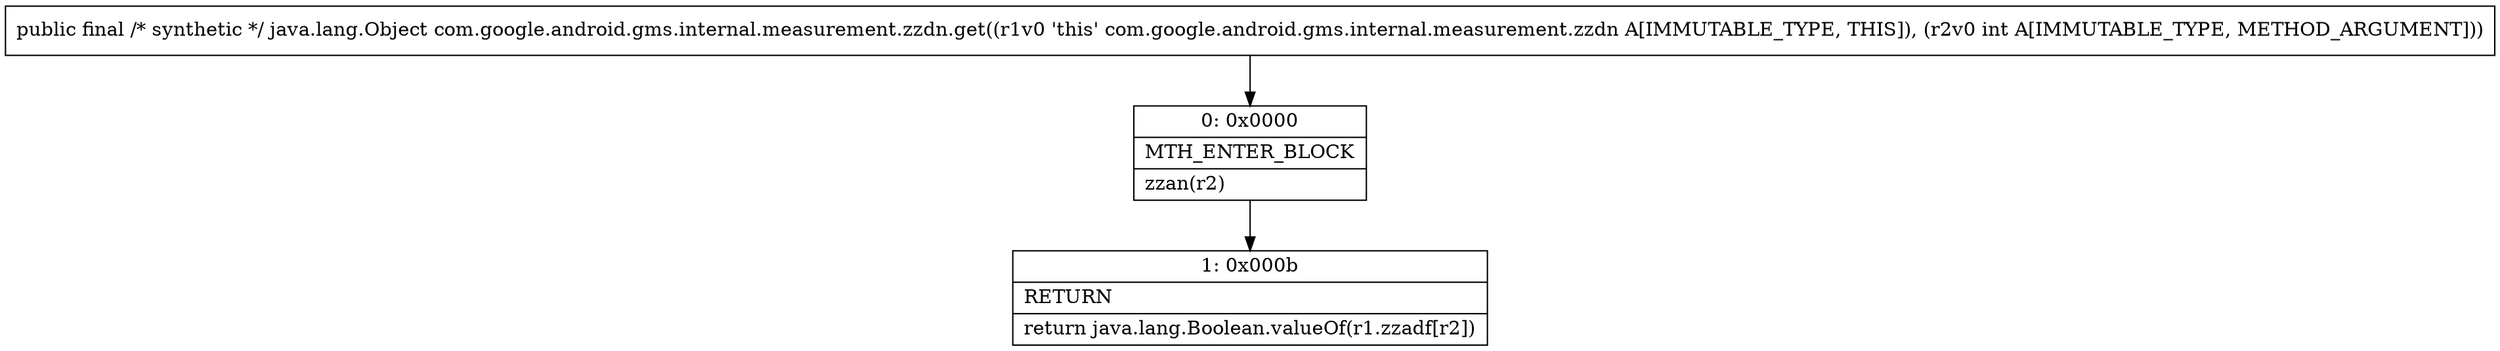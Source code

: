digraph "CFG forcom.google.android.gms.internal.measurement.zzdn.get(I)Ljava\/lang\/Object;" {
Node_0 [shape=record,label="{0\:\ 0x0000|MTH_ENTER_BLOCK\l|zzan(r2)\l}"];
Node_1 [shape=record,label="{1\:\ 0x000b|RETURN\l|return java.lang.Boolean.valueOf(r1.zzadf[r2])\l}"];
MethodNode[shape=record,label="{public final \/* synthetic *\/ java.lang.Object com.google.android.gms.internal.measurement.zzdn.get((r1v0 'this' com.google.android.gms.internal.measurement.zzdn A[IMMUTABLE_TYPE, THIS]), (r2v0 int A[IMMUTABLE_TYPE, METHOD_ARGUMENT])) }"];
MethodNode -> Node_0;
Node_0 -> Node_1;
}

